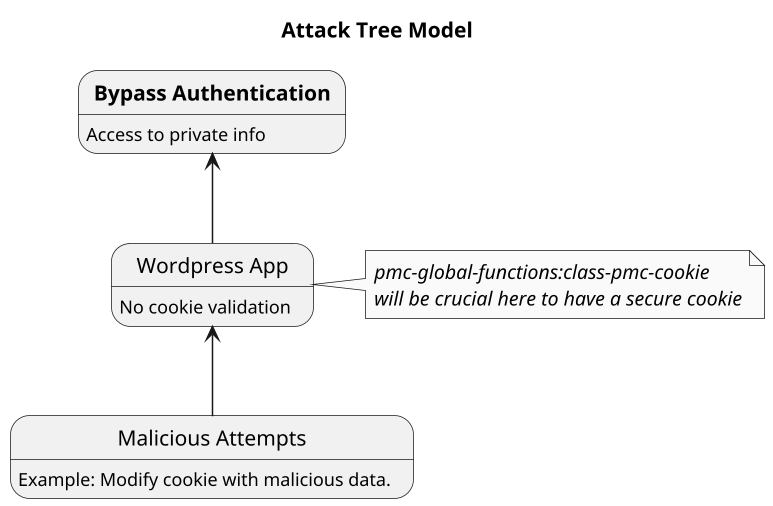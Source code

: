 @startuml
/'
    This file contains PlantUML (http://plantuml.com) syntax which is used to generate diagrams about the project.

    Read more here: https://confluence.pmcdev.io/x/YAFUAw
'/
    title Attack Tree Model
    scale 1.5

    hide empty description

    skinparam monochrome true

    state "**Bypass Authentication**" as bypass: Access to private info
    state "Wordpress App" as wpWeb: No cookie validation
    state "Malicious Attempts" as malicious: Example: Modify cookie with malicious data.

    wpWeb -up-> bypass
    malicious -up-> wpWeb

    note right of wpWeb
        <i>pmc-global-functions:class-pmc-cookie</i>
        <i>will be crucial here to have a secure cookie</i>
    endnote
@enduml